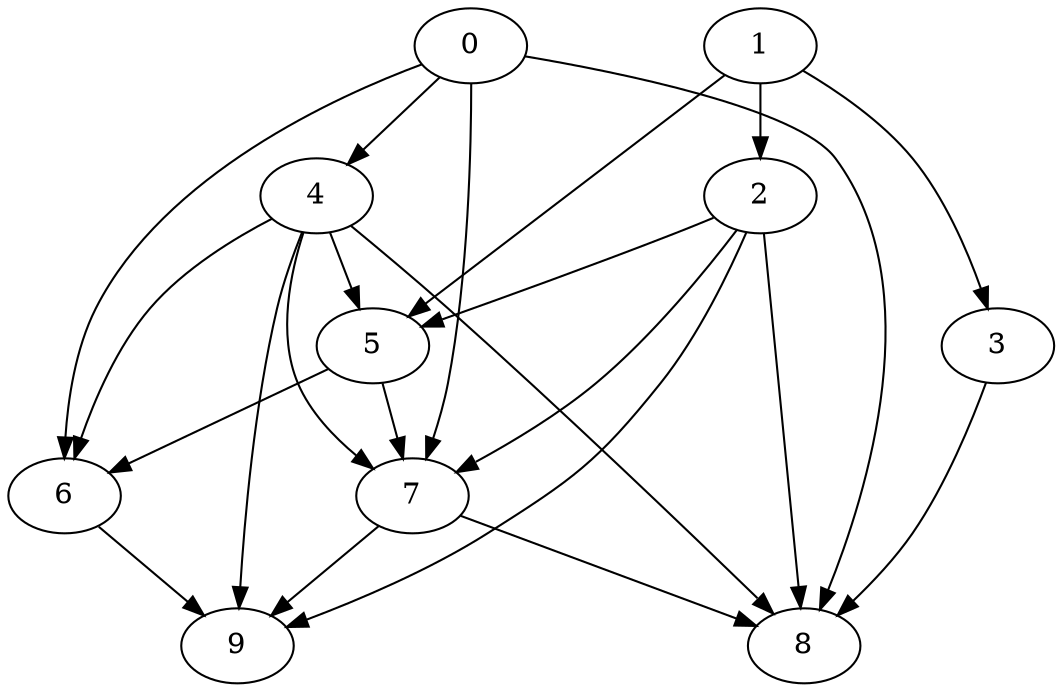 digraph "Random_Nodes_10_Density_2.20_CCR_10.00_WeightType_Random_Homogeneous-2" {
0 [Weight=8];
1 [Weight=3];
2 [Weight=6];
4 [Weight=3];
5 [Weight=4];
6 [Weight=4];
7 [Weight=2];
3 [Weight=3];
9 [Weight=7];
8 [Weight=6];
0 -> 6 [Weight=10];
7 -> 9 [Weight=20];
5 -> 6 [Weight=24];
2 -> 8 [Weight=31];
0 -> 7 [Weight=24];
4 -> 9 [Weight=7];
1 -> 5 [Weight=34];
4 -> 8 [Weight=20];
4 -> 7 [Weight=17];
2 -> 9 [Weight=24];
2 -> 7 [Weight=31];
6 -> 9 [Weight=20];
4 -> 6 [Weight=7];
3 -> 8 [Weight=14];
0 -> 8 [Weight=24];
1 -> 3 [Weight=34];
5 -> 7 [Weight=31];
2 -> 5 [Weight=24];
7 -> 8 [Weight=20];
1 -> 2 [Weight=7];
4 -> 5 [Weight=27];
0 -> 4 [Weight=10];
}
